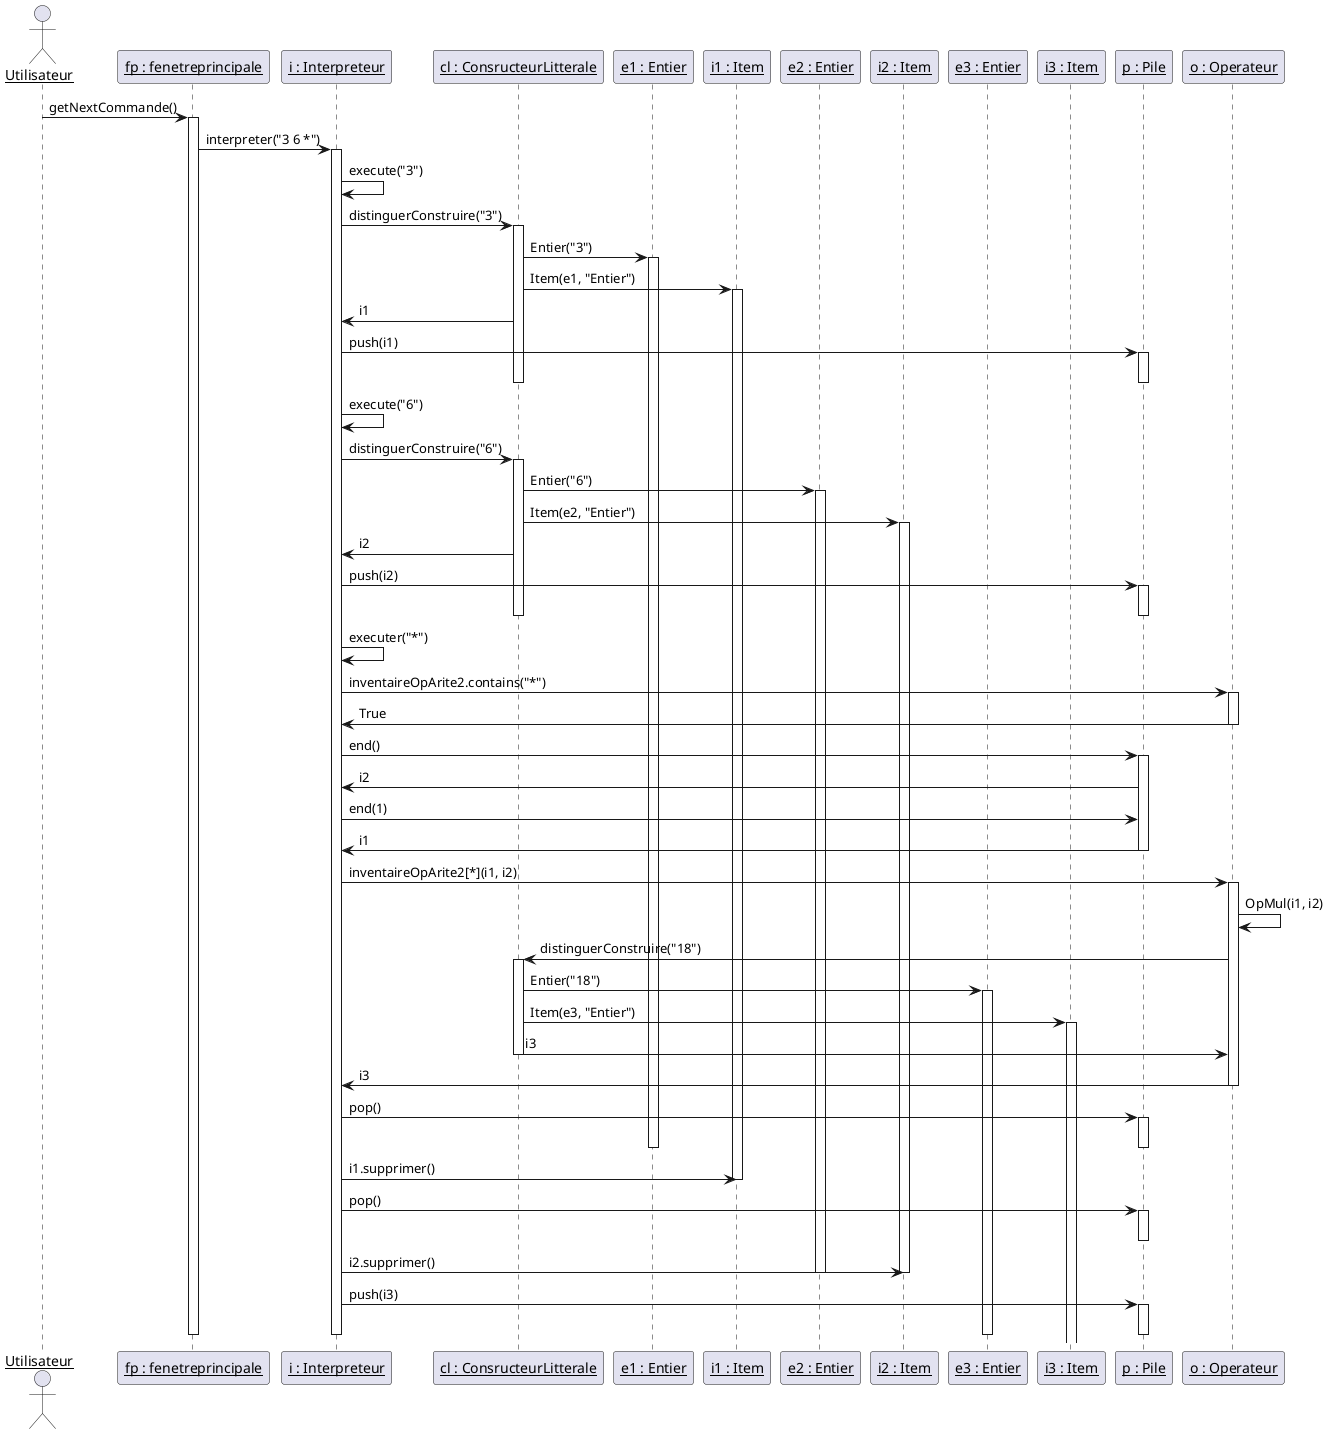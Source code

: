 @startuml

skinparam sequenceParticipant underline

actor Utilisateur
participant "fp : fenetreprincipale" as FP
participant "i : Interpreteur" as I
participant "cl : ConsructeurLitterale" as CL
participant "e1 : Entier" as E1
participant "i1 : Item" as I1
participant "e2 : Entier" as E2
participant "i2 : Item" as I2
participant "e3 : Entier" as E3
participant "i3 : Item" as I3
participant "p : Pile" as P
participant "o : Operateur" as O


Utilisateur -> FP : getNextCommande()
activate FP

FP -> I: interpreter("3 6 *")
activate I

I -> I: execute("3")

I -> CL : distinguerConstruire("3")
activate CL

CL -> E1 : Entier("3")
activate E1

CL -> I1 : Item(e1, "Entier")
activate I1

CL -> I : i1

I -> P : push(i1)
activate P

deactivate P
deactivate CL

I -> I: execute("6")

I -> CL : distinguerConstruire("6")
activate CL

CL -> E2 : Entier("6")
activate E2

CL -> I2 : Item(e2, "Entier")
activate I2

CL -> I : i2

I -> P : push(i2)
activate P

deactivate P
deactivate CL

I -> I: executer("*")



I -> O : inventaireOpArite2.contains("*")
activate O

O -> I : True
deactivate O

I -> P : end()
activate P

P -> I : i2

I -> P : end(1)

P -> I : i1
deactivate P

I -> O : inventaireOpArite2[*](i1, i2)
activate O

O -> O : OpMul(i1, i2)

O -> CL : distinguerConstruire("18")

activate CL

CL -> E3 : Entier("18")
activate E3

CL -> I3 : Item(e3, "Entier")
activate I3

CL -> O : i3
deactivate CL

O -> I : i3
deactivate O

I -> P : pop()
activate P
deactivate E1
deactivate P

I -> I1 : i1.supprimer()
deactivate E1
deactivate I1

I -> P : pop()
activate P
deactivate P

I -> I2 : i2.supprimer()
deactivate E2
deactivate I2

I -> P : push(i3)
activate P
deactivate P

deactivate I
deactivate E3
deactivate FP

@enduml
